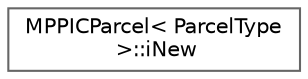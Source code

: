 digraph "Graphical Class Hierarchy"
{
 // LATEX_PDF_SIZE
  bgcolor="transparent";
  edge [fontname=Helvetica,fontsize=10,labelfontname=Helvetica,labelfontsize=10];
  node [fontname=Helvetica,fontsize=10,shape=box,height=0.2,width=0.4];
  rankdir="LR";
  Node0 [id="Node000000",label="MPPICParcel\< ParcelType\l \>::iNew",height=0.2,width=0.4,color="grey40", fillcolor="white", style="filled",URL="$classFoam_1_1MPPICParcel_1_1iNew.html",tooltip=" "];
}

